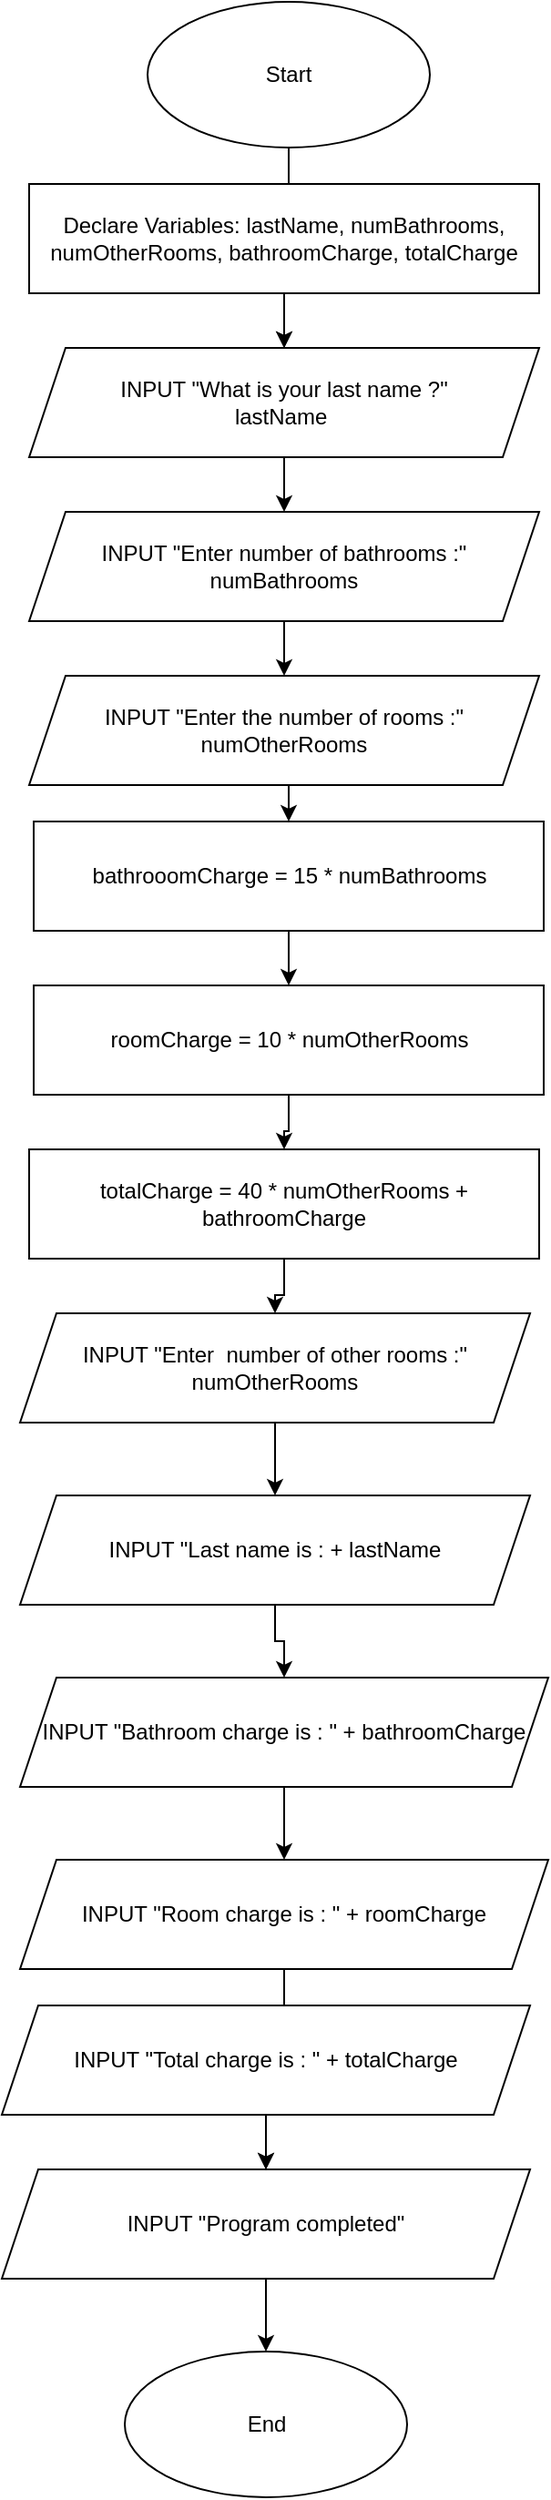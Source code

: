 <mxfile version="27.0.9">
  <diagram name="Page-1" id="8wK3JGADx9_K_GUl7Yu1">
    <mxGraphModel dx="983" dy="655" grid="1" gridSize="10" guides="1" tooltips="1" connect="1" arrows="1" fold="1" page="1" pageScale="1" pageWidth="850" pageHeight="1100" math="0" shadow="0">
      <root>
        <mxCell id="0" />
        <mxCell id="1" parent="0" />
        <mxCell id="pLqrqMW0H7EZqn7n6tyL-1" value="End" style="ellipse;whiteSpace=wrap;html=1;" vertex="1" parent="1">
          <mxGeometry x="257.5" y="1650" width="155" height="80" as="geometry" />
        </mxCell>
        <mxCell id="pLqrqMW0H7EZqn7n6tyL-32" value="" style="edgeStyle=orthogonalEdgeStyle;rounded=0;orthogonalLoop=1;jettySize=auto;html=1;" edge="1" parent="1" source="pLqrqMW0H7EZqn7n6tyL-2" target="pLqrqMW0H7EZqn7n6tyL-4">
          <mxGeometry relative="1" as="geometry" />
        </mxCell>
        <mxCell id="pLqrqMW0H7EZqn7n6tyL-2" value="Start" style="ellipse;whiteSpace=wrap;html=1;" vertex="1" parent="1">
          <mxGeometry x="270" y="360" width="155" height="80" as="geometry" />
        </mxCell>
        <mxCell id="pLqrqMW0H7EZqn7n6tyL-31" value="" style="edgeStyle=orthogonalEdgeStyle;rounded=0;orthogonalLoop=1;jettySize=auto;html=1;" edge="1" parent="1" source="pLqrqMW0H7EZqn7n6tyL-3" target="pLqrqMW0H7EZqn7n6tyL-4">
          <mxGeometry relative="1" as="geometry" />
        </mxCell>
        <mxCell id="pLqrqMW0H7EZqn7n6tyL-3" value="Declare Variables: lastName, numBathrooms, numOtherRooms, bathroomCharge, totalCharge" style="rounded=0;whiteSpace=wrap;html=1;" vertex="1" parent="1">
          <mxGeometry x="205" y="460" width="280" height="60" as="geometry" />
        </mxCell>
        <mxCell id="pLqrqMW0H7EZqn7n6tyL-30" value="" style="edgeStyle=orthogonalEdgeStyle;rounded=0;orthogonalLoop=1;jettySize=auto;html=1;" edge="1" parent="1" source="pLqrqMW0H7EZqn7n6tyL-4" target="pLqrqMW0H7EZqn7n6tyL-5">
          <mxGeometry relative="1" as="geometry" />
        </mxCell>
        <mxCell id="pLqrqMW0H7EZqn7n6tyL-4" value="INPUT &quot;What is your last name ?&quot;&lt;div&gt;lastName&amp;nbsp;&lt;/div&gt;" style="shape=parallelogram;perimeter=parallelogramPerimeter;whiteSpace=wrap;html=1;fixedSize=1;" vertex="1" parent="1">
          <mxGeometry x="205" y="550" width="280" height="60" as="geometry" />
        </mxCell>
        <mxCell id="pLqrqMW0H7EZqn7n6tyL-29" value="" style="edgeStyle=orthogonalEdgeStyle;rounded=0;orthogonalLoop=1;jettySize=auto;html=1;" edge="1" parent="1" source="pLqrqMW0H7EZqn7n6tyL-5" target="pLqrqMW0H7EZqn7n6tyL-6">
          <mxGeometry relative="1" as="geometry" />
        </mxCell>
        <mxCell id="pLqrqMW0H7EZqn7n6tyL-5" value="INPUT &quot;Enter number of bathrooms :&quot;&lt;div&gt;numBathrooms&lt;/div&gt;" style="shape=parallelogram;perimeter=parallelogramPerimeter;whiteSpace=wrap;html=1;fixedSize=1;" vertex="1" parent="1">
          <mxGeometry x="205" y="640" width="280" height="60" as="geometry" />
        </mxCell>
        <mxCell id="pLqrqMW0H7EZqn7n6tyL-38" style="edgeStyle=orthogonalEdgeStyle;rounded=0;orthogonalLoop=1;jettySize=auto;html=1;exitX=0.5;exitY=1;exitDx=0;exitDy=0;entryX=0.5;entryY=0;entryDx=0;entryDy=0;" edge="1" parent="1" source="pLqrqMW0H7EZqn7n6tyL-6" target="pLqrqMW0H7EZqn7n6tyL-9">
          <mxGeometry relative="1" as="geometry" />
        </mxCell>
        <mxCell id="pLqrqMW0H7EZqn7n6tyL-6" value="INPUT &quot;Enter the number of rooms :&quot;&lt;div&gt;numOtherRooms&lt;/div&gt;" style="shape=parallelogram;perimeter=parallelogramPerimeter;whiteSpace=wrap;html=1;fixedSize=1;" vertex="1" parent="1">
          <mxGeometry x="205" y="730" width="280" height="60" as="geometry" />
        </mxCell>
        <mxCell id="pLqrqMW0H7EZqn7n6tyL-41" value="" style="edgeStyle=orthogonalEdgeStyle;rounded=0;orthogonalLoop=1;jettySize=auto;html=1;" edge="1" parent="1" source="pLqrqMW0H7EZqn7n6tyL-8" target="pLqrqMW0H7EZqn7n6tyL-12">
          <mxGeometry relative="1" as="geometry" />
        </mxCell>
        <mxCell id="pLqrqMW0H7EZqn7n6tyL-8" value="INPUT &quot;Enter&amp;nbsp; number of other rooms :&quot;&lt;div&gt;numOtherRooms&lt;/div&gt;" style="shape=parallelogram;perimeter=parallelogramPerimeter;whiteSpace=wrap;html=1;fixedSize=1;" vertex="1" parent="1">
          <mxGeometry x="200" y="1080" width="280" height="60" as="geometry" />
        </mxCell>
        <mxCell id="pLqrqMW0H7EZqn7n6tyL-35" value="" style="edgeStyle=orthogonalEdgeStyle;rounded=0;orthogonalLoop=1;jettySize=auto;html=1;" edge="1" parent="1" source="pLqrqMW0H7EZqn7n6tyL-9" target="pLqrqMW0H7EZqn7n6tyL-10">
          <mxGeometry relative="1" as="geometry" />
        </mxCell>
        <mxCell id="pLqrqMW0H7EZqn7n6tyL-9" value="bathrooomCharge = 15 * numBathrooms" style="rounded=0;whiteSpace=wrap;html=1;" vertex="1" parent="1">
          <mxGeometry x="207.5" y="810" width="280" height="60" as="geometry" />
        </mxCell>
        <mxCell id="pLqrqMW0H7EZqn7n6tyL-39" value="" style="edgeStyle=orthogonalEdgeStyle;rounded=0;orthogonalLoop=1;jettySize=auto;html=1;" edge="1" parent="1" source="pLqrqMW0H7EZqn7n6tyL-10" target="pLqrqMW0H7EZqn7n6tyL-11">
          <mxGeometry relative="1" as="geometry" />
        </mxCell>
        <mxCell id="pLqrqMW0H7EZqn7n6tyL-10" value="roomCharge = 10 * numOtherRooms" style="rounded=0;whiteSpace=wrap;html=1;" vertex="1" parent="1">
          <mxGeometry x="207.5" y="900" width="280" height="60" as="geometry" />
        </mxCell>
        <mxCell id="pLqrqMW0H7EZqn7n6tyL-40" value="" style="edgeStyle=orthogonalEdgeStyle;rounded=0;orthogonalLoop=1;jettySize=auto;html=1;" edge="1" parent="1" source="pLqrqMW0H7EZqn7n6tyL-11" target="pLqrqMW0H7EZqn7n6tyL-8">
          <mxGeometry relative="1" as="geometry" />
        </mxCell>
        <mxCell id="pLqrqMW0H7EZqn7n6tyL-11" value="totalCharge = 40 * numOtherRooms + bathroomCharge" style="rounded=0;whiteSpace=wrap;html=1;" vertex="1" parent="1">
          <mxGeometry x="205" y="990" width="280" height="60" as="geometry" />
        </mxCell>
        <mxCell id="pLqrqMW0H7EZqn7n6tyL-23" value="" style="edgeStyle=orthogonalEdgeStyle;rounded=0;orthogonalLoop=1;jettySize=auto;html=1;" edge="1" parent="1" source="pLqrqMW0H7EZqn7n6tyL-12" target="pLqrqMW0H7EZqn7n6tyL-13">
          <mxGeometry relative="1" as="geometry" />
        </mxCell>
        <mxCell id="pLqrqMW0H7EZqn7n6tyL-12" value="INPUT &quot;Last name is : + lastName" style="shape=parallelogram;perimeter=parallelogramPerimeter;whiteSpace=wrap;html=1;fixedSize=1;" vertex="1" parent="1">
          <mxGeometry x="200" y="1180" width="280" height="60" as="geometry" />
        </mxCell>
        <mxCell id="pLqrqMW0H7EZqn7n6tyL-22" value="" style="edgeStyle=orthogonalEdgeStyle;rounded=0;orthogonalLoop=1;jettySize=auto;html=1;" edge="1" parent="1" source="pLqrqMW0H7EZqn7n6tyL-13" target="pLqrqMW0H7EZqn7n6tyL-14">
          <mxGeometry relative="1" as="geometry" />
        </mxCell>
        <mxCell id="pLqrqMW0H7EZqn7n6tyL-13" value="INPUT &quot;Bathroom charge is : &quot; + bathroomCharge" style="shape=parallelogram;perimeter=parallelogramPerimeter;whiteSpace=wrap;html=1;fixedSize=1;" vertex="1" parent="1">
          <mxGeometry x="200" y="1280" width="290" height="60" as="geometry" />
        </mxCell>
        <mxCell id="pLqrqMW0H7EZqn7n6tyL-21" value="" style="edgeStyle=orthogonalEdgeStyle;rounded=0;orthogonalLoop=1;jettySize=auto;html=1;" edge="1" parent="1" source="pLqrqMW0H7EZqn7n6tyL-14" target="pLqrqMW0H7EZqn7n6tyL-16">
          <mxGeometry relative="1" as="geometry" />
        </mxCell>
        <mxCell id="pLqrqMW0H7EZqn7n6tyL-14" value="INPUT &quot;Room charge is : &quot; + roomCharge" style="shape=parallelogram;perimeter=parallelogramPerimeter;whiteSpace=wrap;html=1;fixedSize=1;" vertex="1" parent="1">
          <mxGeometry x="200" y="1380" width="290" height="60" as="geometry" />
        </mxCell>
        <mxCell id="pLqrqMW0H7EZqn7n6tyL-18" value="" style="edgeStyle=orthogonalEdgeStyle;rounded=0;orthogonalLoop=1;jettySize=auto;html=1;" edge="1" parent="1" source="pLqrqMW0H7EZqn7n6tyL-15" target="pLqrqMW0H7EZqn7n6tyL-16">
          <mxGeometry relative="1" as="geometry" />
        </mxCell>
        <mxCell id="pLqrqMW0H7EZqn7n6tyL-15" value="INPUT &quot;Total charge is : &quot; + totalCharge" style="shape=parallelogram;perimeter=parallelogramPerimeter;whiteSpace=wrap;html=1;fixedSize=1;" vertex="1" parent="1">
          <mxGeometry x="190" y="1460" width="290" height="60" as="geometry" />
        </mxCell>
        <mxCell id="pLqrqMW0H7EZqn7n6tyL-17" value="" style="edgeStyle=orthogonalEdgeStyle;rounded=0;orthogonalLoop=1;jettySize=auto;html=1;" edge="1" parent="1" source="pLqrqMW0H7EZqn7n6tyL-16" target="pLqrqMW0H7EZqn7n6tyL-1">
          <mxGeometry relative="1" as="geometry" />
        </mxCell>
        <mxCell id="pLqrqMW0H7EZqn7n6tyL-16" value="INPUT &quot;Program completed&quot;" style="shape=parallelogram;perimeter=parallelogramPerimeter;whiteSpace=wrap;html=1;fixedSize=1;" vertex="1" parent="1">
          <mxGeometry x="190" y="1550" width="290" height="60" as="geometry" />
        </mxCell>
      </root>
    </mxGraphModel>
  </diagram>
</mxfile>
